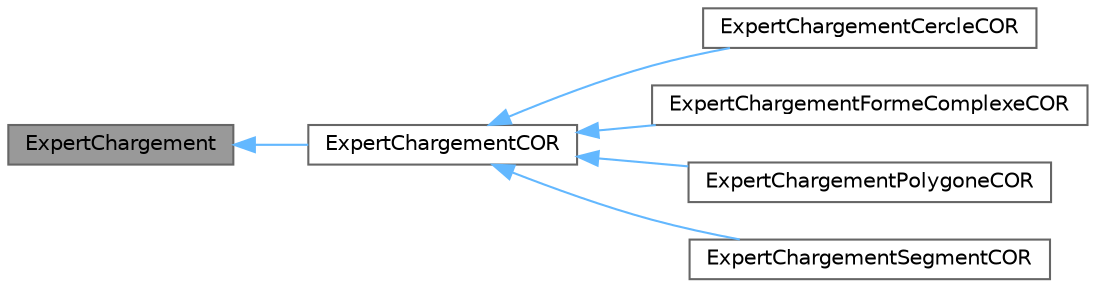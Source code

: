 digraph "ExpertChargement"
{
 // LATEX_PDF_SIZE
  bgcolor="transparent";
  edge [fontname=Helvetica,fontsize=10,labelfontname=Helvetica,labelfontsize=10];
  node [fontname=Helvetica,fontsize=10,shape=box,height=0.2,width=0.4];
  rankdir="LR";
  Node1 [label="ExpertChargement",height=0.2,width=0.4,color="gray40", fillcolor="grey60", style="filled", fontcolor="black",tooltip="Classe abstraite qui sert à résoudre le problème de la ligne lue."];
  Node1 -> Node2 [dir="back",color="steelblue1",style="solid"];
  Node2 [label="ExpertChargementCOR",height=0.2,width=0.4,color="gray40", fillcolor="white", style="filled",URL="$class_expert_chargement_c_o_r.html",tooltip="Classe ExpertChargementCOR."];
  Node2 -> Node3 [dir="back",color="steelblue1",style="solid"];
  Node3 [label="ExpertChargementCercleCOR",height=0.2,width=0.4,color="gray40", fillcolor="white", style="filled",URL="$class_expert_chargement_cercle_c_o_r.html",tooltip="Classe ExpertChargementCercleCOR."];
  Node2 -> Node4 [dir="back",color="steelblue1",style="solid"];
  Node4 [label="ExpertChargementFormeComplexeCOR",height=0.2,width=0.4,color="gray40", fillcolor="white", style="filled",URL="$class_expert_chargement_forme_complexe_c_o_r.html",tooltip="Classe qui permet de charger une forme complexe."];
  Node2 -> Node5 [dir="back",color="steelblue1",style="solid"];
  Node5 [label="ExpertChargementPolygoneCOR",height=0.2,width=0.4,color="gray40", fillcolor="white", style="filled",URL="$class_expert_chargement_polygone_c_o_r.html",tooltip="Classe qui sert à résoudre le problème de la ligne lue."];
  Node2 -> Node6 [dir="back",color="steelblue1",style="solid"];
  Node6 [label="ExpertChargementSegmentCOR",height=0.2,width=0.4,color="gray40", fillcolor="white", style="filled",URL="$class_expert_chargement_segment_c_o_r.html",tooltip=" "];
}
